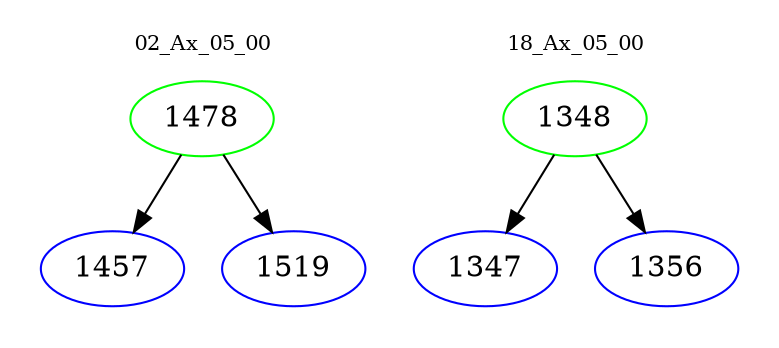 digraph{
subgraph cluster_0 {
color = white
label = "02_Ax_05_00";
fontsize=10;
T0_1478 [label="1478", color="green"]
T0_1478 -> T0_1457 [color="black"]
T0_1457 [label="1457", color="blue"]
T0_1478 -> T0_1519 [color="black"]
T0_1519 [label="1519", color="blue"]
}
subgraph cluster_1 {
color = white
label = "18_Ax_05_00";
fontsize=10;
T1_1348 [label="1348", color="green"]
T1_1348 -> T1_1347 [color="black"]
T1_1347 [label="1347", color="blue"]
T1_1348 -> T1_1356 [color="black"]
T1_1356 [label="1356", color="blue"]
}
}
